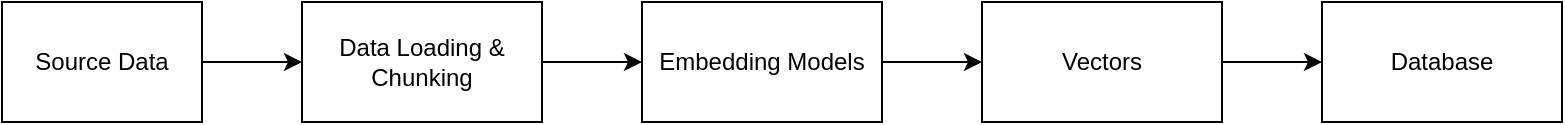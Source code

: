 <mxfile>
    <diagram id="5-2Jg0eb5XH9SDfzA1oY" name="第 1 页">
        <mxGraphModel dx="878" dy="1340" grid="0" gridSize="10" guides="0" tooltips="1" connect="1" arrows="1" fold="1" page="0" pageScale="1" pageWidth="827" pageHeight="1169" math="0" shadow="0">
            <root>
                <mxCell id="0"/>
                <mxCell id="1" parent="0"/>
                <mxCell id="8" style="edgeStyle=none;html=1;exitX=1;exitY=0.5;exitDx=0;exitDy=0;entryX=0;entryY=0.5;entryDx=0;entryDy=0;" edge="1" parent="1" source="2" target="3">
                    <mxGeometry relative="1" as="geometry"/>
                </mxCell>
                <mxCell id="2" value="Source Data" style="rounded=0;whiteSpace=wrap;html=1;" vertex="1" parent="1">
                    <mxGeometry x="70" y="280" width="100" height="60" as="geometry"/>
                </mxCell>
                <mxCell id="10" style="edgeStyle=none;html=1;exitX=1;exitY=0.5;exitDx=0;exitDy=0;entryX=0;entryY=0.5;entryDx=0;entryDy=0;" edge="1" parent="1" source="3" target="5">
                    <mxGeometry relative="1" as="geometry"/>
                </mxCell>
                <mxCell id="3" value="Data Loading &amp;amp; Chunking" style="rounded=0;whiteSpace=wrap;html=1;" vertex="1" parent="1">
                    <mxGeometry x="220" y="280" width="120" height="60" as="geometry"/>
                </mxCell>
                <mxCell id="11" style="edgeStyle=none;html=1;exitX=1;exitY=0.5;exitDx=0;exitDy=0;entryX=0;entryY=0.5;entryDx=0;entryDy=0;" edge="1" parent="1" source="5" target="6">
                    <mxGeometry relative="1" as="geometry"/>
                </mxCell>
                <mxCell id="5" value="Embedding Models" style="rounded=0;whiteSpace=wrap;html=1;" vertex="1" parent="1">
                    <mxGeometry x="390" y="280" width="120" height="60" as="geometry"/>
                </mxCell>
                <mxCell id="12" style="edgeStyle=none;html=1;exitX=1;exitY=0.5;exitDx=0;exitDy=0;entryX=0;entryY=0.5;entryDx=0;entryDy=0;" edge="1" parent="1" source="6" target="7">
                    <mxGeometry relative="1" as="geometry"/>
                </mxCell>
                <mxCell id="6" value="Vectors" style="rounded=0;whiteSpace=wrap;html=1;" vertex="1" parent="1">
                    <mxGeometry x="560" y="280" width="120" height="60" as="geometry"/>
                </mxCell>
                <mxCell id="7" value="Database" style="rounded=0;whiteSpace=wrap;html=1;" vertex="1" parent="1">
                    <mxGeometry x="730" y="280" width="120" height="60" as="geometry"/>
                </mxCell>
            </root>
        </mxGraphModel>
    </diagram>
    <diagram id="vGJ2eGDLI_Ew4kPJ1YxZ" name="第 2 页">
        <mxGraphModel dx="622" dy="949" grid="0" gridSize="10" guides="1" tooltips="1" connect="1" arrows="1" fold="1" page="0" pageScale="1" pageWidth="827" pageHeight="1169" math="0" shadow="0">
            <root>
                <mxCell id="0"/>
                <mxCell id="1" parent="0"/>
                <mxCell id="VQfpJwFaRny-60qahCGq-13" style="edgeStyle=none;html=1;exitX=0.5;exitY=1;exitDx=0;exitDy=0;entryX=0;entryY=0.5;entryDx=0;entryDy=0;" edge="1" parent="1" source="VQfpJwFaRny-60qahCGq-2" target="VQfpJwFaRny-60qahCGq-10">
                    <mxGeometry relative="1" as="geometry">
                        <Array as="points">
                            <mxPoint x="120" y="485"/>
                        </Array>
                    </mxGeometry>
                </mxCell>
                <mxCell id="VQfpJwFaRny-60qahCGq-2" value="query" style="rounded=0;whiteSpace=wrap;html=1;" vertex="1" parent="1">
                    <mxGeometry x="70" y="280" width="100" height="60" as="geometry"/>
                </mxCell>
                <mxCell id="VQfpJwFaRny-60qahCGq-3" style="edgeStyle=none;html=1;exitX=1;exitY=0.5;exitDx=0;exitDy=0;entryX=0;entryY=0.5;entryDx=0;entryDy=0;" edge="1" parent="1" target="VQfpJwFaRny-60qahCGq-6">
                    <mxGeometry relative="1" as="geometry">
                        <mxPoint x="170" y="310" as="sourcePoint"/>
                    </mxGeometry>
                </mxCell>
                <mxCell id="VQfpJwFaRny-60qahCGq-5" style="edgeStyle=none;html=1;exitX=1;exitY=0.5;exitDx=0;exitDy=0;entryX=0;entryY=0.5;entryDx=0;entryDy=0;" edge="1" parent="1" source="VQfpJwFaRny-60qahCGq-6" target="VQfpJwFaRny-60qahCGq-8">
                    <mxGeometry relative="1" as="geometry"/>
                </mxCell>
                <mxCell id="VQfpJwFaRny-60qahCGq-6" value="Embedding Models" style="rounded=0;whiteSpace=wrap;html=1;" vertex="1" parent="1">
                    <mxGeometry x="220" y="280" width="120" height="60" as="geometry"/>
                </mxCell>
                <mxCell id="VQfpJwFaRny-60qahCGq-7" style="edgeStyle=none;html=1;exitX=1;exitY=0.5;exitDx=0;exitDy=0;entryX=0;entryY=0.5;entryDx=0;entryDy=0;" edge="1" parent="1" source="VQfpJwFaRny-60qahCGq-8" target="VQfpJwFaRny-60qahCGq-9">
                    <mxGeometry relative="1" as="geometry"/>
                </mxCell>
                <mxCell id="VQfpJwFaRny-60qahCGq-8" value="Vector store index" style="rounded=0;whiteSpace=wrap;html=1;" vertex="1" parent="1">
                    <mxGeometry x="390" y="280" width="120" height="60" as="geometry"/>
                </mxCell>
                <mxCell id="VQfpJwFaRny-60qahCGq-12" style="edgeStyle=none;html=1;exitX=0.5;exitY=1;exitDx=0;exitDy=0;entryX=0.5;entryY=0;entryDx=0;entryDy=0;" edge="1" parent="1" source="VQfpJwFaRny-60qahCGq-9" target="VQfpJwFaRny-60qahCGq-11">
                    <mxGeometry relative="1" as="geometry"/>
                </mxCell>
                <mxCell id="VQfpJwFaRny-60qahCGq-9" value="Database" style="rounded=0;whiteSpace=wrap;html=1;" vertex="1" parent="1">
                    <mxGeometry x="560" y="280" width="120" height="60" as="geometry"/>
                </mxCell>
                <mxCell id="VQfpJwFaRny-60qahCGq-17" style="edgeStyle=none;html=1;exitX=1;exitY=0.5;exitDx=0;exitDy=0;entryX=0;entryY=0.5;entryDx=0;entryDy=0;" edge="1" parent="1" source="VQfpJwFaRny-60qahCGq-10" target="VQfpJwFaRny-60qahCGq-16">
                    <mxGeometry relative="1" as="geometry"/>
                </mxCell>
                <mxCell id="VQfpJwFaRny-60qahCGq-10" value="LLM" style="rounded=0;whiteSpace=wrap;html=1;" vertex="1" parent="1">
                    <mxGeometry x="220" y="455" width="120" height="60" as="geometry"/>
                </mxCell>
                <mxCell id="VQfpJwFaRny-60qahCGq-14" style="edgeStyle=none;html=1;exitX=0;exitY=0.5;exitDx=0;exitDy=0;entryX=0.5;entryY=0;entryDx=0;entryDy=0;" edge="1" parent="1" source="VQfpJwFaRny-60qahCGq-11" target="VQfpJwFaRny-60qahCGq-10">
                    <mxGeometry relative="1" as="geometry">
                        <Array as="points">
                            <mxPoint x="280" y="404"/>
                        </Array>
                    </mxGeometry>
                </mxCell>
                <mxCell id="VQfpJwFaRny-60qahCGq-11" value="Context" style="rounded=0;whiteSpace=wrap;html=1;" vertex="1" parent="1">
                    <mxGeometry x="560" y="371" width="120" height="60" as="geometry"/>
                </mxCell>
                <mxCell id="VQfpJwFaRny-60qahCGq-16" value="Answer" style="rounded=0;whiteSpace=wrap;html=1;" vertex="1" parent="1">
                    <mxGeometry x="390" y="455" width="120" height="60" as="geometry"/>
                </mxCell>
            </root>
        </mxGraphModel>
    </diagram>
</mxfile>